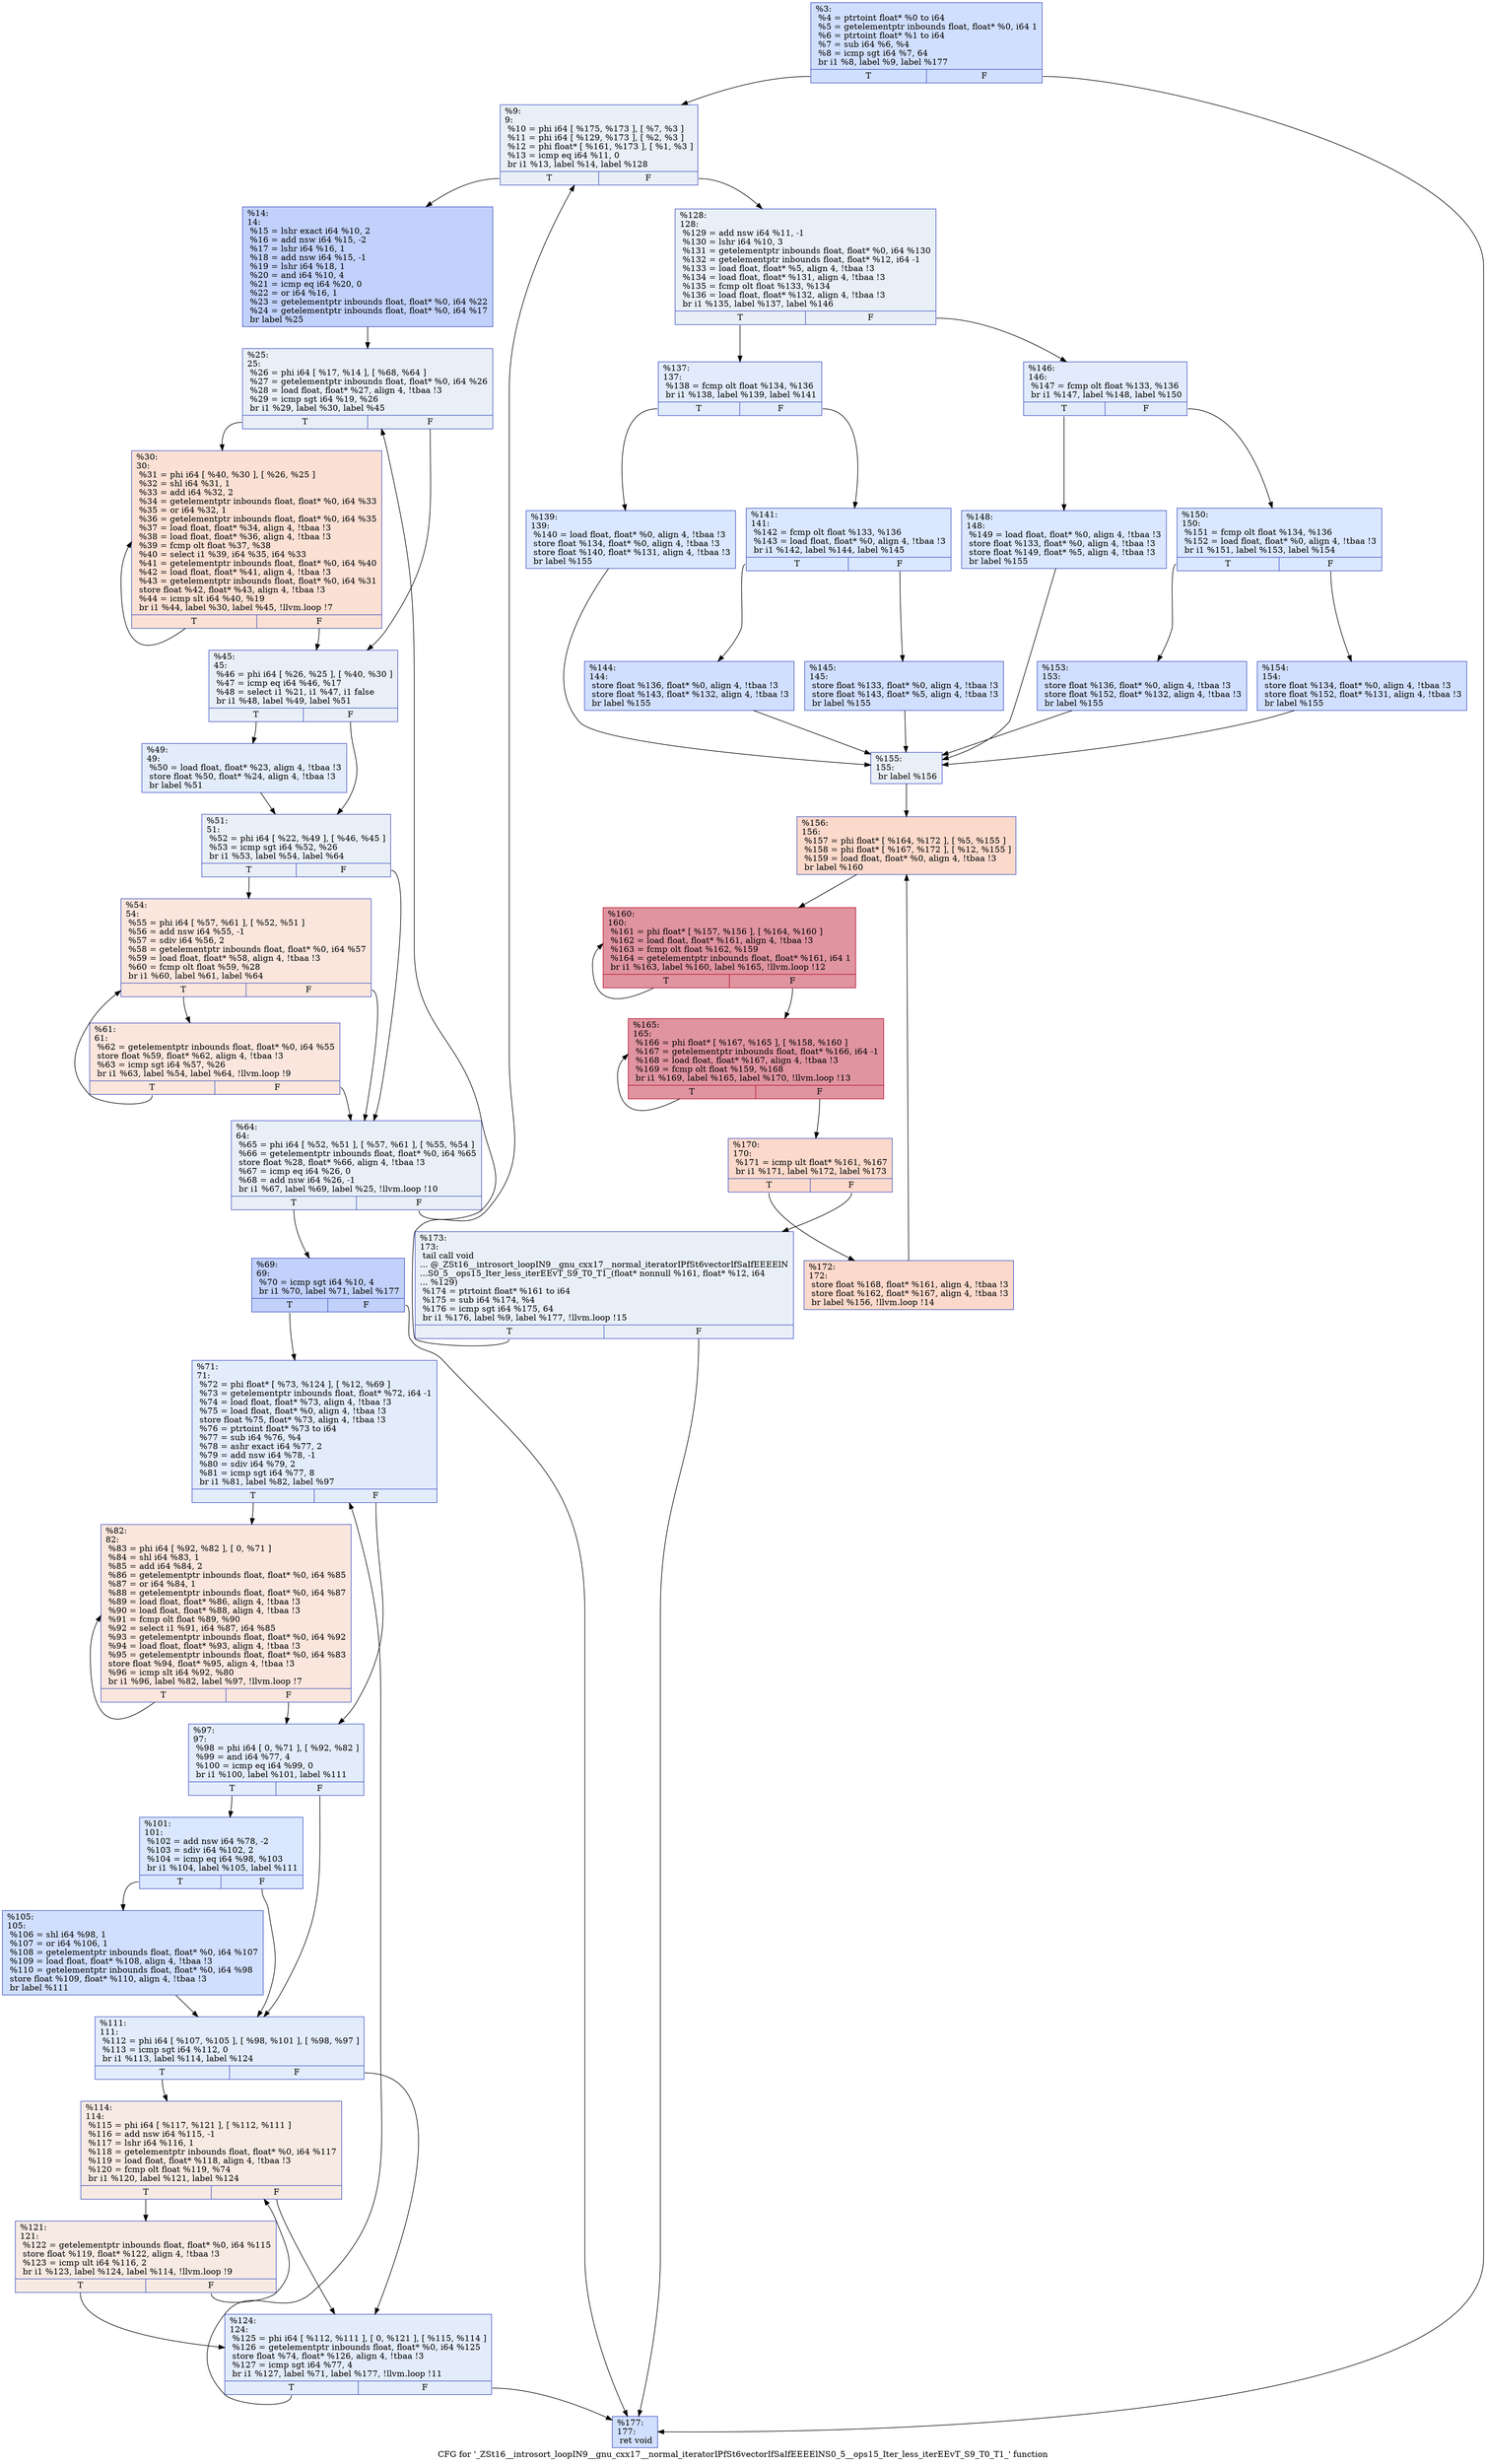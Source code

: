 digraph "CFG for '_ZSt16__introsort_loopIN9__gnu_cxx17__normal_iteratorIPfSt6vectorIfSaIfEEEElNS0_5__ops15_Iter_less_iterEEvT_S9_T0_T1_' function" {
	label="CFG for '_ZSt16__introsort_loopIN9__gnu_cxx17__normal_iteratorIPfSt6vectorIfSaIfEEEElNS0_5__ops15_Iter_less_iterEEvT_S9_T0_T1_' function";

	Node0x55a5561dc260 [shape=record,color="#3d50c3ff", style=filled, fillcolor="#96b7ff70",label="{%3:\l  %4 = ptrtoint float* %0 to i64\l  %5 = getelementptr inbounds float, float* %0, i64 1\l  %6 = ptrtoint float* %1 to i64\l  %7 = sub i64 %6, %4\l  %8 = icmp sgt i64 %7, 64\l  br i1 %8, label %9, label %177\l|{<s0>T|<s1>F}}"];
	Node0x55a5561dc260:s0 -> Node0x55a5561dc320;
	Node0x55a5561dc260:s1 -> Node0x55a5561dc5a0;
	Node0x55a5561dc320 [shape=record,color="#3d50c3ff", style=filled, fillcolor="#cedaeb70",label="{%9:\l9:                                                \l  %10 = phi i64 [ %175, %173 ], [ %7, %3 ]\l  %11 = phi i64 [ %129, %173 ], [ %2, %3 ]\l  %12 = phi float* [ %161, %173 ], [ %1, %3 ]\l  %13 = icmp eq i64 %11, 0\l  br i1 %13, label %14, label %128\l|{<s0>T|<s1>F}}"];
	Node0x55a5561dc320:s0 -> Node0x55a5561dc8a0;
	Node0x55a5561dc320:s1 -> Node0x55a5561dc8f0;
	Node0x55a5561dc8a0 [shape=record,color="#3d50c3ff", style=filled, fillcolor="#7396f570",label="{%14:\l14:                                               \l  %15 = lshr exact i64 %10, 2\l  %16 = add nsw i64 %15, -2\l  %17 = lshr i64 %16, 1\l  %18 = add nsw i64 %15, -1\l  %19 = lshr i64 %18, 1\l  %20 = and i64 %10, 4\l  %21 = icmp eq i64 %20, 0\l  %22 = or i64 %16, 1\l  %23 = getelementptr inbounds float, float* %0, i64 %22\l  %24 = getelementptr inbounds float, float* %0, i64 %17\l  br label %25\l}"];
	Node0x55a5561dc8a0 -> Node0x55a5561dcff0;
	Node0x55a5561dcff0 [shape=record,color="#3d50c3ff", style=filled, fillcolor="#cedaeb70",label="{%25:\l25:                                               \l  %26 = phi i64 [ %17, %14 ], [ %68, %64 ]\l  %27 = getelementptr inbounds float, float* %0, i64 %26\l  %28 = load float, float* %27, align 4, !tbaa !3\l  %29 = icmp sgt i64 %19, %26\l  br i1 %29, label %30, label %45\l|{<s0>T|<s1>F}}"];
	Node0x55a5561dcff0:s0 -> Node0x55a5561dd360;
	Node0x55a5561dcff0:s1 -> Node0x55a5561dd3f0;
	Node0x55a5561dd360 [shape=record,color="#3d50c3ff", style=filled, fillcolor="#f7b99e70",label="{%30:\l30:                                               \l  %31 = phi i64 [ %40, %30 ], [ %26, %25 ]\l  %32 = shl i64 %31, 1\l  %33 = add i64 %32, 2\l  %34 = getelementptr inbounds float, float* %0, i64 %33\l  %35 = or i64 %32, 1\l  %36 = getelementptr inbounds float, float* %0, i64 %35\l  %37 = load float, float* %34, align 4, !tbaa !3\l  %38 = load float, float* %36, align 4, !tbaa !3\l  %39 = fcmp olt float %37, %38\l  %40 = select i1 %39, i64 %35, i64 %33\l  %41 = getelementptr inbounds float, float* %0, i64 %40\l  %42 = load float, float* %41, align 4, !tbaa !3\l  %43 = getelementptr inbounds float, float* %0, i64 %31\l  store float %42, float* %43, align 4, !tbaa !3\l  %44 = icmp slt i64 %40, %19\l  br i1 %44, label %30, label %45, !llvm.loop !7\l|{<s0>T|<s1>F}}"];
	Node0x55a5561dd360:s0 -> Node0x55a5561dd360;
	Node0x55a5561dd360:s1 -> Node0x55a5561dd3f0;
	Node0x55a5561dd3f0 [shape=record,color="#3d50c3ff", style=filled, fillcolor="#cedaeb70",label="{%45:\l45:                                               \l  %46 = phi i64 [ %26, %25 ], [ %40, %30 ]\l  %47 = icmp eq i64 %46, %17\l  %48 = select i1 %21, i1 %47, i1 false\l  br i1 %48, label %49, label %51\l|{<s0>T|<s1>F}}"];
	Node0x55a5561dd3f0:s0 -> Node0x55a5561de070;
	Node0x55a5561dd3f0:s1 -> Node0x55a5561de0c0;
	Node0x55a5561de070 [shape=record,color="#3d50c3ff", style=filled, fillcolor="#bfd3f670",label="{%49:\l49:                                               \l  %50 = load float, float* %23, align 4, !tbaa !3\l  store float %50, float* %24, align 4, !tbaa !3\l  br label %51\l}"];
	Node0x55a5561de070 -> Node0x55a5561de0c0;
	Node0x55a5561de0c0 [shape=record,color="#3d50c3ff", style=filled, fillcolor="#cedaeb70",label="{%51:\l51:                                               \l  %52 = phi i64 [ %22, %49 ], [ %46, %45 ]\l  %53 = icmp sgt i64 %52, %26\l  br i1 %53, label %54, label %64\l|{<s0>T|<s1>F}}"];
	Node0x55a5561de0c0:s0 -> Node0x55a5561de4b0;
	Node0x55a5561de0c0:s1 -> Node0x55a5561dd0e0;
	Node0x55a5561de4b0 [shape=record,color="#3d50c3ff", style=filled, fillcolor="#f3c7b170",label="{%54:\l54:                                               \l  %55 = phi i64 [ %57, %61 ], [ %52, %51 ]\l  %56 = add nsw i64 %55, -1\l  %57 = sdiv i64 %56, 2\l  %58 = getelementptr inbounds float, float* %0, i64 %57\l  %59 = load float, float* %58, align 4, !tbaa !3\l  %60 = fcmp olt float %59, %28\l  br i1 %60, label %61, label %64\l|{<s0>T|<s1>F}}"];
	Node0x55a5561de4b0:s0 -> Node0x55a5561de5b0;
	Node0x55a5561de4b0:s1 -> Node0x55a5561dd0e0;
	Node0x55a5561de5b0 [shape=record,color="#3d50c3ff", style=filled, fillcolor="#f3c7b170",label="{%61:\l61:                                               \l  %62 = getelementptr inbounds float, float* %0, i64 %55\l  store float %59, float* %62, align 4, !tbaa !3\l  %63 = icmp sgt i64 %57, %26\l  br i1 %63, label %54, label %64, !llvm.loop !9\l|{<s0>T|<s1>F}}"];
	Node0x55a5561de5b0:s0 -> Node0x55a5561de4b0;
	Node0x55a5561de5b0:s1 -> Node0x55a5561dd0e0;
	Node0x55a5561dd0e0 [shape=record,color="#3d50c3ff", style=filled, fillcolor="#cedaeb70",label="{%64:\l64:                                               \l  %65 = phi i64 [ %52, %51 ], [ %57, %61 ], [ %55, %54 ]\l  %66 = getelementptr inbounds float, float* %0, i64 %65\l  store float %28, float* %66, align 4, !tbaa !3\l  %67 = icmp eq i64 %26, 0\l  %68 = add nsw i64 %26, -1\l  br i1 %67, label %69, label %25, !llvm.loop !10\l|{<s0>T|<s1>F}}"];
	Node0x55a5561dd0e0:s0 -> Node0x55a5561defb0;
	Node0x55a5561dd0e0:s1 -> Node0x55a5561dcff0;
	Node0x55a5561defb0 [shape=record,color="#3d50c3ff", style=filled, fillcolor="#7396f570",label="{%69:\l69:                                               \l  %70 = icmp sgt i64 %10, 4\l  br i1 %70, label %71, label %177\l|{<s0>T|<s1>F}}"];
	Node0x55a5561defb0:s0 -> Node0x55a5561df220;
	Node0x55a5561defb0:s1 -> Node0x55a5561dc5a0;
	Node0x55a5561df220 [shape=record,color="#3d50c3ff", style=filled, fillcolor="#bfd3f670",label="{%71:\l71:                                               \l  %72 = phi float* [ %73, %124 ], [ %12, %69 ]\l  %73 = getelementptr inbounds float, float* %72, i64 -1\l  %74 = load float, float* %73, align 4, !tbaa !3\l  %75 = load float, float* %0, align 4, !tbaa !3\l  store float %75, float* %73, align 4, !tbaa !3\l  %76 = ptrtoint float* %73 to i64\l  %77 = sub i64 %76, %4\l  %78 = ashr exact i64 %77, 2\l  %79 = add nsw i64 %78, -1\l  %80 = sdiv i64 %79, 2\l  %81 = icmp sgt i64 %77, 8\l  br i1 %81, label %82, label %97\l|{<s0>T|<s1>F}}"];
	Node0x55a5561df220:s0 -> Node0x55a5561df9b0;
	Node0x55a5561df220:s1 -> Node0x55a5561dfa00;
	Node0x55a5561df9b0 [shape=record,color="#3d50c3ff", style=filled, fillcolor="#f3c7b170",label="{%82:\l82:                                               \l  %83 = phi i64 [ %92, %82 ], [ 0, %71 ]\l  %84 = shl i64 %83, 1\l  %85 = add i64 %84, 2\l  %86 = getelementptr inbounds float, float* %0, i64 %85\l  %87 = or i64 %84, 1\l  %88 = getelementptr inbounds float, float* %0, i64 %87\l  %89 = load float, float* %86, align 4, !tbaa !3\l  %90 = load float, float* %88, align 4, !tbaa !3\l  %91 = fcmp olt float %89, %90\l  %92 = select i1 %91, i64 %87, i64 %85\l  %93 = getelementptr inbounds float, float* %0, i64 %92\l  %94 = load float, float* %93, align 4, !tbaa !3\l  %95 = getelementptr inbounds float, float* %0, i64 %83\l  store float %94, float* %95, align 4, !tbaa !3\l  %96 = icmp slt i64 %92, %80\l  br i1 %96, label %82, label %97, !llvm.loop !7\l|{<s0>T|<s1>F}}"];
	Node0x55a5561df9b0:s0 -> Node0x55a5561df9b0;
	Node0x55a5561df9b0:s1 -> Node0x55a5561dfa00;
	Node0x55a5561dfa00 [shape=record,color="#3d50c3ff", style=filled, fillcolor="#bfd3f670",label="{%97:\l97:                                               \l  %98 = phi i64 [ 0, %71 ], [ %92, %82 ]\l  %99 = and i64 %77, 4\l  %100 = icmp eq i64 %99, 0\l  br i1 %100, label %101, label %111\l|{<s0>T|<s1>F}}"];
	Node0x55a5561dfa00:s0 -> Node0x55a5561cead0;
	Node0x55a5561dfa00:s1 -> Node0x55a5561ceb20;
	Node0x55a5561cead0 [shape=record,color="#3d50c3ff", style=filled, fillcolor="#abc8fd70",label="{%101:\l101:                                              \l  %102 = add nsw i64 %78, -2\l  %103 = sdiv i64 %102, 2\l  %104 = icmp eq i64 %98, %103\l  br i1 %104, label %105, label %111\l|{<s0>T|<s1>F}}"];
	Node0x55a5561cead0:s0 -> Node0x55a5561cedd0;
	Node0x55a5561cead0:s1 -> Node0x55a5561ceb20;
	Node0x55a5561cedd0 [shape=record,color="#3d50c3ff", style=filled, fillcolor="#96b7ff70",label="{%105:\l105:                                              \l  %106 = shl i64 %98, 1\l  %107 = or i64 %106, 1\l  %108 = getelementptr inbounds float, float* %0, i64 %107\l  %109 = load float, float* %108, align 4, !tbaa !3\l  %110 = getelementptr inbounds float, float* %0, i64 %98\l  store float %109, float* %110, align 4, !tbaa !3\l  br label %111\l}"];
	Node0x55a5561cedd0 -> Node0x55a5561ceb20;
	Node0x55a5561ceb20 [shape=record,color="#3d50c3ff", style=filled, fillcolor="#bfd3f670",label="{%111:\l111:                                              \l  %112 = phi i64 [ %107, %105 ], [ %98, %101 ], [ %98, %97 ]\l  %113 = icmp sgt i64 %112, 0\l  br i1 %113, label %114, label %124\l|{<s0>T|<s1>F}}"];
	Node0x55a5561ceb20:s0 -> Node0x55a5561e1fc0;
	Node0x55a5561ceb20:s1 -> Node0x55a5561df320;
	Node0x55a5561e1fc0 [shape=record,color="#3d50c3ff", style=filled, fillcolor="#eed0c070",label="{%114:\l114:                                              \l  %115 = phi i64 [ %117, %121 ], [ %112, %111 ]\l  %116 = add nsw i64 %115, -1\l  %117 = lshr i64 %116, 1\l  %118 = getelementptr inbounds float, float* %0, i64 %117\l  %119 = load float, float* %118, align 4, !tbaa !3\l  %120 = fcmp olt float %119, %74\l  br i1 %120, label %121, label %124\l|{<s0>T|<s1>F}}"];
	Node0x55a5561e1fc0:s0 -> Node0x55a5561e20c0;
	Node0x55a5561e1fc0:s1 -> Node0x55a5561df320;
	Node0x55a5561e20c0 [shape=record,color="#3d50c3ff", style=filled, fillcolor="#eed0c070",label="{%121:\l121:                                              \l  %122 = getelementptr inbounds float, float* %0, i64 %115\l  store float %119, float* %122, align 4, !tbaa !3\l  %123 = icmp ult i64 %116, 2\l  br i1 %123, label %124, label %114, !llvm.loop !9\l|{<s0>T|<s1>F}}"];
	Node0x55a5561e20c0:s0 -> Node0x55a5561df320;
	Node0x55a5561e20c0:s1 -> Node0x55a5561e1fc0;
	Node0x55a5561df320 [shape=record,color="#3d50c3ff", style=filled, fillcolor="#bfd3f670",label="{%124:\l124:                                              \l  %125 = phi i64 [ %112, %111 ], [ 0, %121 ], [ %115, %114 ]\l  %126 = getelementptr inbounds float, float* %0, i64 %125\l  store float %74, float* %126, align 4, !tbaa !3\l  %127 = icmp sgt i64 %77, 4\l  br i1 %127, label %71, label %177, !llvm.loop !11\l|{<s0>T|<s1>F}}"];
	Node0x55a5561df320:s0 -> Node0x55a5561df220;
	Node0x55a5561df320:s1 -> Node0x55a5561dc5a0;
	Node0x55a5561dc8f0 [shape=record,color="#3d50c3ff", style=filled, fillcolor="#cedaeb70",label="{%128:\l128:                                              \l  %129 = add nsw i64 %11, -1\l  %130 = lshr i64 %10, 3\l  %131 = getelementptr inbounds float, float* %0, i64 %130\l  %132 = getelementptr inbounds float, float* %12, i64 -1\l  %133 = load float, float* %5, align 4, !tbaa !3\l  %134 = load float, float* %131, align 4, !tbaa !3\l  %135 = fcmp olt float %133, %134\l  %136 = load float, float* %132, align 4, !tbaa !3\l  br i1 %135, label %137, label %146\l|{<s0>T|<s1>F}}"];
	Node0x55a5561dc8f0:s0 -> Node0x55a5561e3dc0;
	Node0x55a5561dc8f0:s1 -> Node0x55a5561e3e10;
	Node0x55a5561e3dc0 [shape=record,color="#3d50c3ff", style=filled, fillcolor="#bbd1f870",label="{%137:\l137:                                              \l  %138 = fcmp olt float %134, %136\l  br i1 %138, label %139, label %141\l|{<s0>T|<s1>F}}"];
	Node0x55a5561e3dc0:s0 -> Node0x55a5561e3fa0;
	Node0x55a5561e3dc0:s1 -> Node0x55a5561e3ff0;
	Node0x55a5561e3fa0 [shape=record,color="#3d50c3ff", style=filled, fillcolor="#abc8fd70",label="{%139:\l139:                                              \l  %140 = load float, float* %0, align 4, !tbaa !3\l  store float %134, float* %0, align 4, !tbaa !3\l  store float %140, float* %131, align 4, !tbaa !3\l  br label %155\l}"];
	Node0x55a5561e3fa0 -> Node0x55a5561e4280;
	Node0x55a5561e3ff0 [shape=record,color="#3d50c3ff", style=filled, fillcolor="#abc8fd70",label="{%141:\l141:                                              \l  %142 = fcmp olt float %133, %136\l  %143 = load float, float* %0, align 4, !tbaa !3\l  br i1 %142, label %144, label %145\l|{<s0>T|<s1>F}}"];
	Node0x55a5561e3ff0:s0 -> Node0x55a5561e4440;
	Node0x55a5561e3ff0:s1 -> Node0x55a5561e4490;
	Node0x55a5561e4440 [shape=record,color="#3d50c3ff", style=filled, fillcolor="#96b7ff70",label="{%144:\l144:                                              \l  store float %136, float* %0, align 4, !tbaa !3\l  store float %143, float* %132, align 4, !tbaa !3\l  br label %155\l}"];
	Node0x55a5561e4440 -> Node0x55a5561e4280;
	Node0x55a5561e4490 [shape=record,color="#3d50c3ff", style=filled, fillcolor="#96b7ff70",label="{%145:\l145:                                              \l  store float %133, float* %0, align 4, !tbaa !3\l  store float %143, float* %5, align 4, !tbaa !3\l  br label %155\l}"];
	Node0x55a5561e4490 -> Node0x55a5561e4280;
	Node0x55a5561e3e10 [shape=record,color="#3d50c3ff", style=filled, fillcolor="#bbd1f870",label="{%146:\l146:                                              \l  %147 = fcmp olt float %133, %136\l  br i1 %147, label %148, label %150\l|{<s0>T|<s1>F}}"];
	Node0x55a5561e3e10:s0 -> Node0x55a5561e4980;
	Node0x55a5561e3e10:s1 -> Node0x55a5561e49d0;
	Node0x55a5561e4980 [shape=record,color="#3d50c3ff", style=filled, fillcolor="#abc8fd70",label="{%148:\l148:                                              \l  %149 = load float, float* %0, align 4, !tbaa !3\l  store float %133, float* %0, align 4, !tbaa !3\l  store float %149, float* %5, align 4, !tbaa !3\l  br label %155\l}"];
	Node0x55a5561e4980 -> Node0x55a5561e4280;
	Node0x55a5561e49d0 [shape=record,color="#3d50c3ff", style=filled, fillcolor="#abc8fd70",label="{%150:\l150:                                              \l  %151 = fcmp olt float %134, %136\l  %152 = load float, float* %0, align 4, !tbaa !3\l  br i1 %151, label %153, label %154\l|{<s0>T|<s1>F}}"];
	Node0x55a5561e49d0:s0 -> Node0x55a5561e4dd0;
	Node0x55a5561e49d0:s1 -> Node0x55a5561e4e20;
	Node0x55a5561e4dd0 [shape=record,color="#3d50c3ff", style=filled, fillcolor="#96b7ff70",label="{%153:\l153:                                              \l  store float %136, float* %0, align 4, !tbaa !3\l  store float %152, float* %132, align 4, !tbaa !3\l  br label %155\l}"];
	Node0x55a5561e4dd0 -> Node0x55a5561e4280;
	Node0x55a5561e4e20 [shape=record,color="#3d50c3ff", style=filled, fillcolor="#96b7ff70",label="{%154:\l154:                                              \l  store float %134, float* %0, align 4, !tbaa !3\l  store float %152, float* %131, align 4, !tbaa !3\l  br label %155\l}"];
	Node0x55a5561e4e20 -> Node0x55a5561e4280;
	Node0x55a5561e4280 [shape=record,color="#3d50c3ff", style=filled, fillcolor="#cedaeb70",label="{%155:\l155:                                              \l  br label %156\l}"];
	Node0x55a5561e4280 -> Node0x55a5561d2820;
	Node0x55a5561d2820 [shape=record,color="#3d50c3ff", style=filled, fillcolor="#f7a88970",label="{%156:\l156:                                              \l  %157 = phi float* [ %164, %172 ], [ %5, %155 ]\l  %158 = phi float* [ %167, %172 ], [ %12, %155 ]\l  %159 = load float, float* %0, align 4, !tbaa !3\l  br label %160\l}"];
	Node0x55a5561d2820 -> Node0x55a5561d2b30;
	Node0x55a5561d2b30 [shape=record,color="#b70d28ff", style=filled, fillcolor="#b70d2870",label="{%160:\l160:                                              \l  %161 = phi float* [ %157, %156 ], [ %164, %160 ]\l  %162 = load float, float* %161, align 4, !tbaa !3\l  %163 = fcmp olt float %162, %159\l  %164 = getelementptr inbounds float, float* %161, i64 1\l  br i1 %163, label %160, label %165, !llvm.loop !12\l|{<s0>T|<s1>F}}"];
	Node0x55a5561d2b30:s0 -> Node0x55a5561d2b30;
	Node0x55a5561d2b30:s1 -> Node0x55a5561e5270;
	Node0x55a5561e5270 [shape=record,color="#b70d28ff", style=filled, fillcolor="#b70d2870",label="{%165:\l165:                                              \l  %166 = phi float* [ %167, %165 ], [ %158, %160 ]\l  %167 = getelementptr inbounds float, float* %166, i64 -1\l  %168 = load float, float* %167, align 4, !tbaa !3\l  %169 = fcmp olt float %159, %168\l  br i1 %169, label %165, label %170, !llvm.loop !13\l|{<s0>T|<s1>F}}"];
	Node0x55a5561e5270:s0 -> Node0x55a5561e5270;
	Node0x55a5561e5270:s1 -> Node0x55a5561e6260;
	Node0x55a5561e6260 [shape=record,color="#3d50c3ff", style=filled, fillcolor="#f7a88970",label="{%170:\l170:                                              \l  %171 = icmp ult float* %161, %167\l  br i1 %171, label %172, label %173\l|{<s0>T|<s1>F}}"];
	Node0x55a5561e6260:s0 -> Node0x55a5561d28e0;
	Node0x55a5561e6260:s1 -> Node0x55a5561dc6a0;
	Node0x55a5561d28e0 [shape=record,color="#3d50c3ff", style=filled, fillcolor="#f7a88970",label="{%172:\l172:                                              \l  store float %168, float* %161, align 4, !tbaa !3\l  store float %162, float* %167, align 4, !tbaa !3\l  br label %156, !llvm.loop !14\l}"];
	Node0x55a5561d28e0 -> Node0x55a5561d2820;
	Node0x55a5561dc6a0 [shape=record,color="#3d50c3ff", style=filled, fillcolor="#cedaeb70",label="{%173:\l173:                                              \l  tail call void\l... @_ZSt16__introsort_loopIN9__gnu_cxx17__normal_iteratorIPfSt6vectorIfSaIfEEEElN\l...S0_5__ops15_Iter_less_iterEEvT_S9_T0_T1_(float* nonnull %161, float* %12, i64\l... %129)\l  %174 = ptrtoint float* %161 to i64\l  %175 = sub i64 %174, %4\l  %176 = icmp sgt i64 %175, 64\l  br i1 %176, label %9, label %177, !llvm.loop !15\l|{<s0>T|<s1>F}}"];
	Node0x55a5561dc6a0:s0 -> Node0x55a5561dc320;
	Node0x55a5561dc6a0:s1 -> Node0x55a5561dc5a0;
	Node0x55a5561dc5a0 [shape=record,color="#3d50c3ff", style=filled, fillcolor="#96b7ff70",label="{%177:\l177:                                              \l  ret void\l}"];
}
